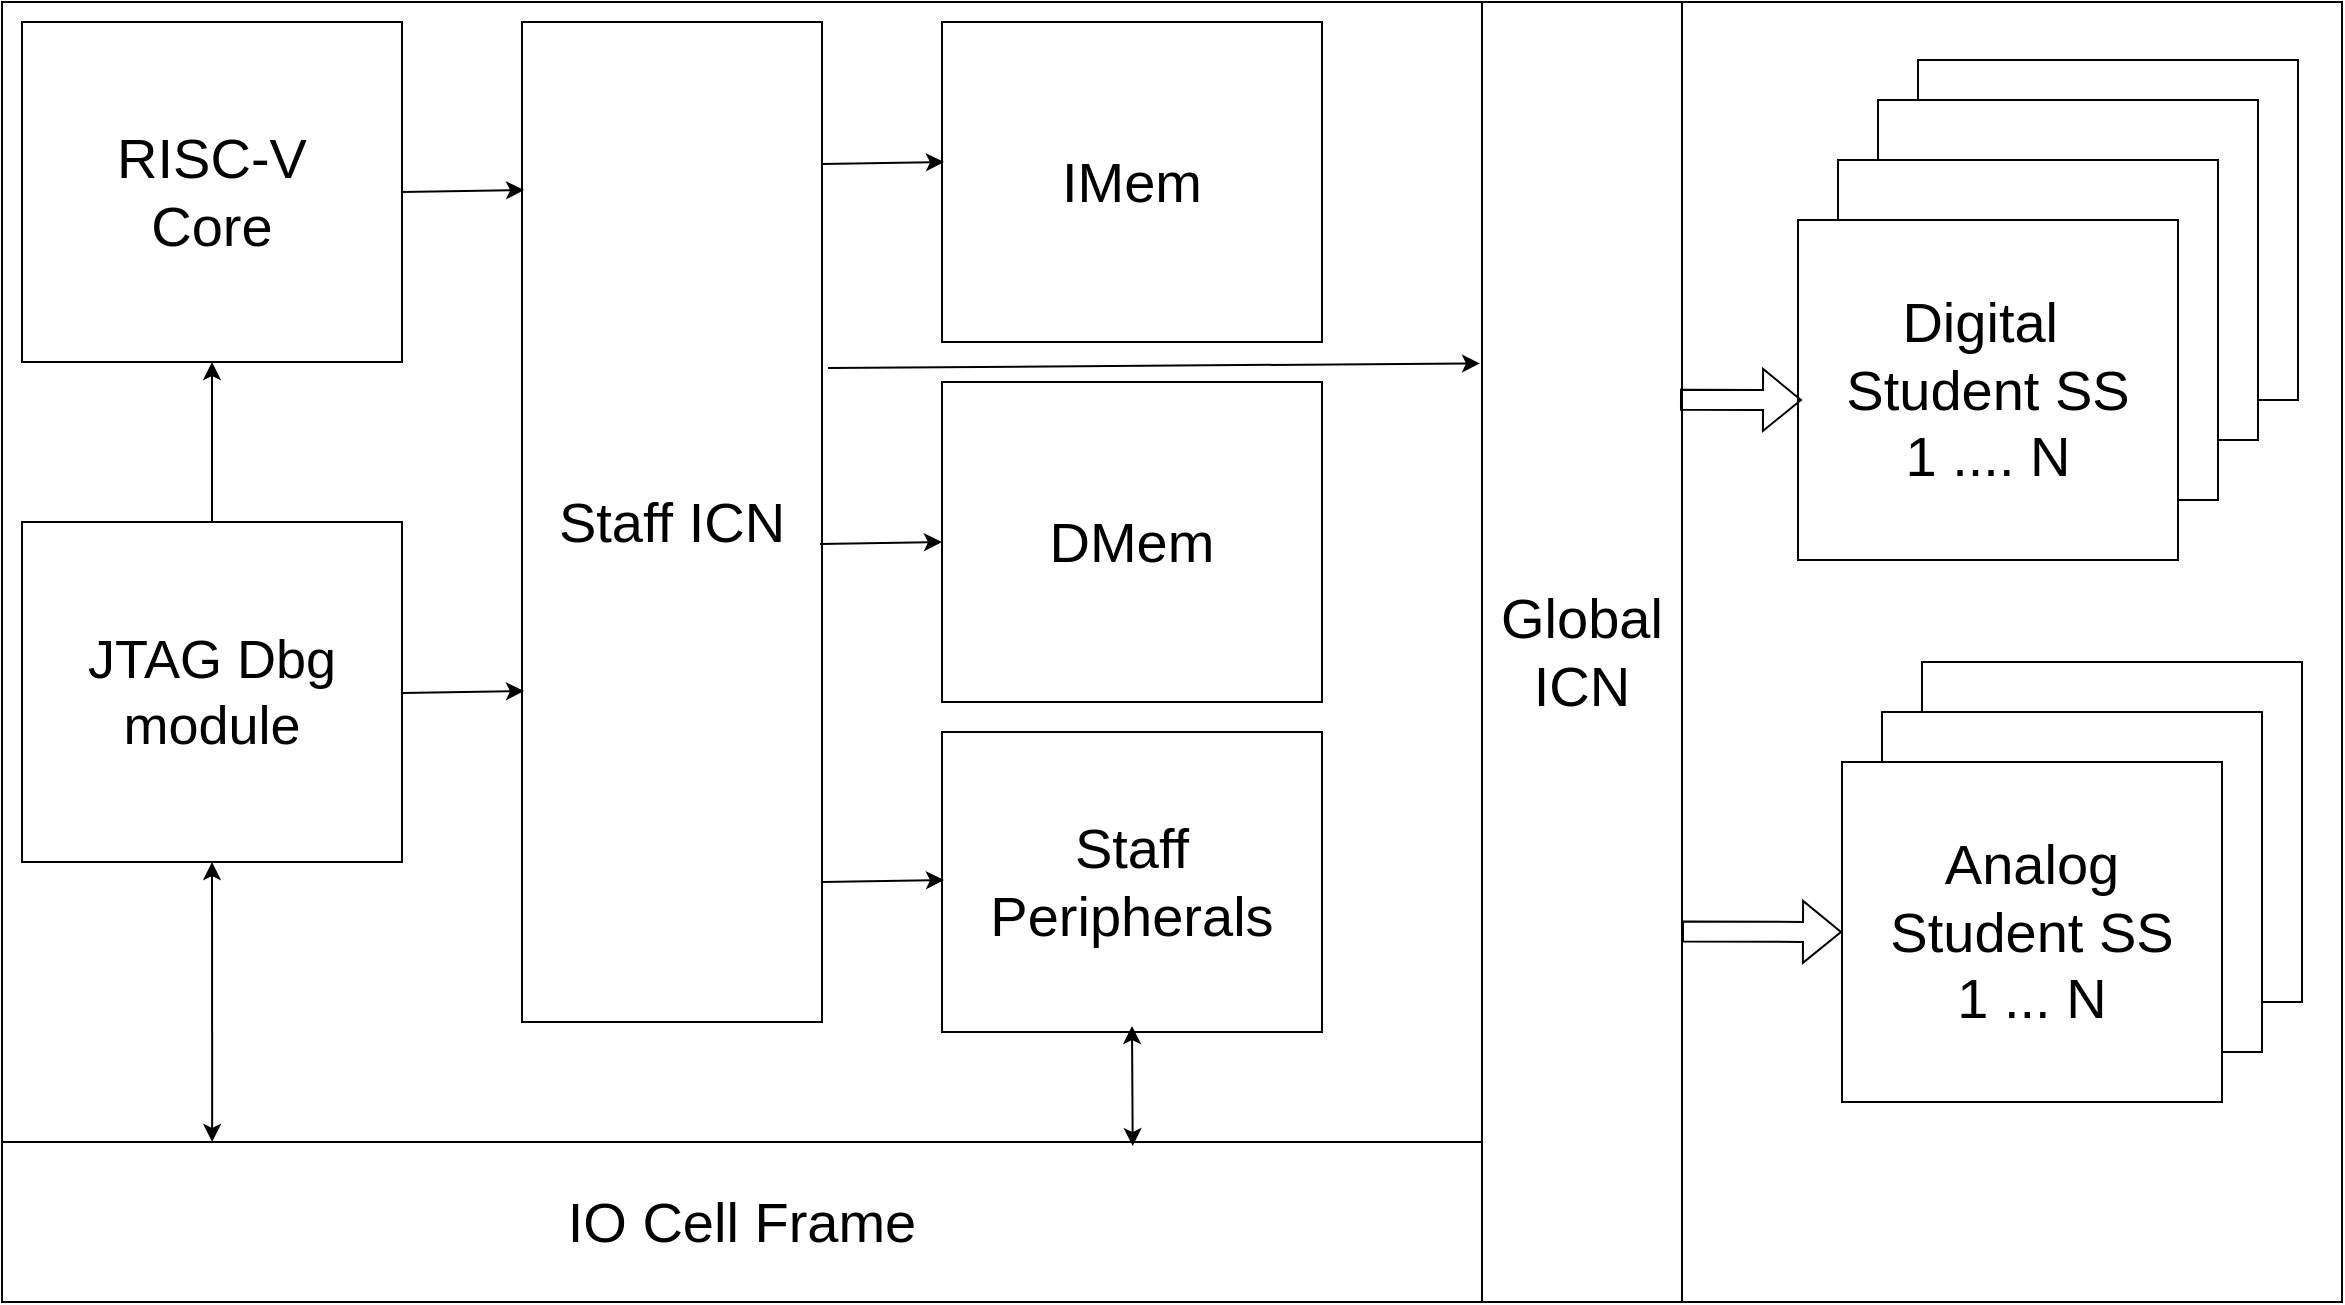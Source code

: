 <mxfile version="25.0.3">
  <diagram name="Page-1" id="IKbDWgi7gHxD6zWWYiBB">
    <mxGraphModel dx="2924" dy="1134" grid="1" gridSize="10" guides="1" tooltips="1" connect="1" arrows="1" fold="1" page="1" pageScale="1" pageWidth="850" pageHeight="1100" math="0" shadow="0">
      <root>
        <mxCell id="0" />
        <mxCell id="1" parent="0" />
        <mxCell id="ryxurl4GM8uFts9W3DeK-1" value="" style="rounded=0;whiteSpace=wrap;html=1;" vertex="1" parent="1">
          <mxGeometry x="50" y="110" width="770" height="650" as="geometry" />
        </mxCell>
        <mxCell id="ryxurl4GM8uFts9W3DeK-4" value="" style="rounded=0;whiteSpace=wrap;html=1;" vertex="1" parent="1">
          <mxGeometry x="608" y="139" width="190" height="170" as="geometry" />
        </mxCell>
        <mxCell id="ryxurl4GM8uFts9W3DeK-5" value="" style="rounded=0;whiteSpace=wrap;html=1;" vertex="1" parent="1">
          <mxGeometry x="588" y="159" width="190" height="170" as="geometry" />
        </mxCell>
        <mxCell id="ryxurl4GM8uFts9W3DeK-6" value="" style="rounded=0;whiteSpace=wrap;html=1;" vertex="1" parent="1">
          <mxGeometry x="568" y="189" width="190" height="170" as="geometry" />
        </mxCell>
        <mxCell id="ryxurl4GM8uFts9W3DeK-7" value="&lt;div&gt;&lt;font style=&quot;font-size: 28px;&quot;&gt;Digital&amp;nbsp;&lt;/font&gt;&lt;/div&gt;&lt;div&gt;&lt;font style=&quot;font-size: 28px;&quot;&gt;Student SS&lt;/font&gt;&lt;/div&gt;&lt;div&gt;&lt;font style=&quot;font-size: 28px;&quot;&gt;1 .... N&lt;br&gt;&lt;/font&gt;&lt;/div&gt;" style="rounded=0;whiteSpace=wrap;html=1;" vertex="1" parent="1">
          <mxGeometry x="548" y="219" width="190" height="170" as="geometry" />
        </mxCell>
        <mxCell id="ryxurl4GM8uFts9W3DeK-8" value="" style="rounded=0;whiteSpace=wrap;html=1;" vertex="1" parent="1">
          <mxGeometry x="-350" y="110" width="840" height="650" as="geometry" />
        </mxCell>
        <mxCell id="ryxurl4GM8uFts9W3DeK-9" value="" style="rounded=0;whiteSpace=wrap;html=1;" vertex="1" parent="1">
          <mxGeometry x="610" y="440" width="190" height="170" as="geometry" />
        </mxCell>
        <mxCell id="ryxurl4GM8uFts9W3DeK-10" value="" style="rounded=0;whiteSpace=wrap;html=1;" vertex="1" parent="1">
          <mxGeometry x="590" y="465" width="190" height="170" as="geometry" />
        </mxCell>
        <mxCell id="ryxurl4GM8uFts9W3DeK-11" value="&lt;div&gt;&lt;font style=&quot;font-size: 28px;&quot;&gt;Analog Student SS&lt;/font&gt;&lt;/div&gt;&lt;div&gt;&lt;font style=&quot;font-size: 28px;&quot;&gt;1 ... N&lt;br&gt;&lt;/font&gt;&lt;/div&gt;" style="rounded=0;whiteSpace=wrap;html=1;" vertex="1" parent="1">
          <mxGeometry x="570" y="490" width="190" height="170" as="geometry" />
        </mxCell>
        <mxCell id="ryxurl4GM8uFts9W3DeK-12" value="&lt;div&gt;&lt;font style=&quot;font-size: 28px;&quot;&gt;Global&lt;br&gt;&lt;/font&gt;&lt;/div&gt;&lt;div&gt;&lt;font style=&quot;font-size: 28px;&quot;&gt;ICN&lt;/font&gt;&lt;/div&gt;" style="rounded=0;whiteSpace=wrap;html=1;" vertex="1" parent="1">
          <mxGeometry x="390" y="110" width="100" height="650" as="geometry" />
        </mxCell>
        <mxCell id="ryxurl4GM8uFts9W3DeK-13" value="&lt;font style=&quot;font-size: 28px;&quot;&gt;IO Cell Frame&lt;/font&gt;" style="rounded=0;whiteSpace=wrap;html=1;" vertex="1" parent="1">
          <mxGeometry x="-350" y="680" width="740" height="80" as="geometry" />
        </mxCell>
        <mxCell id="ryxurl4GM8uFts9W3DeK-15" value="&lt;div&gt;&lt;font style=&quot;font-size: 28px;&quot;&gt;RISC-V&lt;/font&gt;&lt;/div&gt;&lt;div&gt;&lt;font style=&quot;font-size: 28px;&quot;&gt;Core&lt;br&gt;&lt;/font&gt;&lt;/div&gt;" style="rounded=0;whiteSpace=wrap;html=1;" vertex="1" parent="1">
          <mxGeometry x="-340" y="120" width="190" height="170" as="geometry" />
        </mxCell>
        <mxCell id="ryxurl4GM8uFts9W3DeK-16" value="&lt;font style=&quot;font-size: 27px;&quot;&gt;JTAG Dbg module&lt;/font&gt;" style="rounded=0;whiteSpace=wrap;html=1;" vertex="1" parent="1">
          <mxGeometry x="-340" y="370" width="190" height="170" as="geometry" />
        </mxCell>
        <mxCell id="ryxurl4GM8uFts9W3DeK-17" value="&lt;font style=&quot;font-size: 28px;&quot;&gt;Staff ICN&lt;/font&gt;" style="rounded=0;whiteSpace=wrap;html=1;" vertex="1" parent="1">
          <mxGeometry x="-90" y="120" width="150" height="500" as="geometry" />
        </mxCell>
        <mxCell id="ryxurl4GM8uFts9W3DeK-18" value="&lt;font style=&quot;font-size: 28px;&quot;&gt;IMem&lt;/font&gt;" style="rounded=0;whiteSpace=wrap;html=1;" vertex="1" parent="1">
          <mxGeometry x="120" y="120" width="190" height="160" as="geometry" />
        </mxCell>
        <mxCell id="ryxurl4GM8uFts9W3DeK-19" value="&lt;font style=&quot;font-size: 28px;&quot;&gt;DMem&lt;/font&gt;" style="rounded=0;whiteSpace=wrap;html=1;" vertex="1" parent="1">
          <mxGeometry x="120" y="300" width="190" height="160" as="geometry" />
        </mxCell>
        <mxCell id="ryxurl4GM8uFts9W3DeK-20" value="&lt;font style=&quot;font-size: 28px;&quot;&gt;Staff Peripherals&lt;/font&gt;" style="rounded=0;whiteSpace=wrap;html=1;" vertex="1" parent="1">
          <mxGeometry x="120" y="475" width="190" height="150" as="geometry" />
        </mxCell>
        <mxCell id="ryxurl4GM8uFts9W3DeK-22" value="" style="endArrow=classic;html=1;rounded=0;exitX=0.5;exitY=0;exitDx=0;exitDy=0;" edge="1" parent="1" source="ryxurl4GM8uFts9W3DeK-16" target="ryxurl4GM8uFts9W3DeK-15">
          <mxGeometry width="50" height="50" relative="1" as="geometry">
            <mxPoint x="-260" y="405" as="sourcePoint" />
            <mxPoint x="-260" y="300" as="targetPoint" />
          </mxGeometry>
        </mxCell>
        <mxCell id="ryxurl4GM8uFts9W3DeK-25" value="" style="endArrow=classic;html=1;rounded=0;exitX=1;exitY=0.5;exitDx=0;exitDy=0;entryX=0.007;entryY=0.168;entryDx=0;entryDy=0;entryPerimeter=0;" edge="1" parent="1" source="ryxurl4GM8uFts9W3DeK-15" target="ryxurl4GM8uFts9W3DeK-17">
          <mxGeometry width="50" height="50" relative="1" as="geometry">
            <mxPoint x="400" y="580" as="sourcePoint" />
            <mxPoint x="-30" y="20" as="targetPoint" />
          </mxGeometry>
        </mxCell>
        <mxCell id="ryxurl4GM8uFts9W3DeK-26" value="" style="endArrow=classic;html=1;rounded=0;exitX=1;exitY=0.5;exitDx=0;exitDy=0;entryX=0.007;entryY=0.168;entryDx=0;entryDy=0;entryPerimeter=0;" edge="1" parent="1">
          <mxGeometry width="50" height="50" relative="1" as="geometry">
            <mxPoint x="-150" y="455.5" as="sourcePoint" />
            <mxPoint x="-89" y="454.5" as="targetPoint" />
          </mxGeometry>
        </mxCell>
        <mxCell id="ryxurl4GM8uFts9W3DeK-27" value="" style="endArrow=classic;html=1;rounded=0;exitX=1;exitY=0.5;exitDx=0;exitDy=0;entryX=0.007;entryY=0.168;entryDx=0;entryDy=0;entryPerimeter=0;" edge="1" parent="1">
          <mxGeometry width="50" height="50" relative="1" as="geometry">
            <mxPoint x="60" y="191" as="sourcePoint" />
            <mxPoint x="121" y="190" as="targetPoint" />
          </mxGeometry>
        </mxCell>
        <mxCell id="ryxurl4GM8uFts9W3DeK-28" value="" style="endArrow=classic;html=1;rounded=0;exitX=1;exitY=0.5;exitDx=0;exitDy=0;entryX=0.007;entryY=0.168;entryDx=0;entryDy=0;entryPerimeter=0;" edge="1" parent="1">
          <mxGeometry width="50" height="50" relative="1" as="geometry">
            <mxPoint x="59" y="381" as="sourcePoint" />
            <mxPoint x="120" y="380" as="targetPoint" />
          </mxGeometry>
        </mxCell>
        <mxCell id="ryxurl4GM8uFts9W3DeK-29" value="" style="endArrow=classic;html=1;rounded=0;exitX=1;exitY=0.5;exitDx=0;exitDy=0;entryX=0.007;entryY=0.168;entryDx=0;entryDy=0;entryPerimeter=0;" edge="1" parent="1">
          <mxGeometry width="50" height="50" relative="1" as="geometry">
            <mxPoint x="60" y="550" as="sourcePoint" />
            <mxPoint x="121" y="549" as="targetPoint" />
          </mxGeometry>
        </mxCell>
        <mxCell id="ryxurl4GM8uFts9W3DeK-32" value="" style="endArrow=classic;html=1;rounded=0;exitX=1.02;exitY=0.346;exitDx=0;exitDy=0;entryX=-0.01;entryY=0.278;entryDx=0;entryDy=0;entryPerimeter=0;exitPerimeter=0;" edge="1" parent="1" source="ryxurl4GM8uFts9W3DeK-17" target="ryxurl4GM8uFts9W3DeK-12">
          <mxGeometry width="50" height="50" relative="1" as="geometry">
            <mxPoint x="-110" y="495.5" as="sourcePoint" />
            <mxPoint x="-49" y="494.5" as="targetPoint" />
          </mxGeometry>
        </mxCell>
        <mxCell id="ryxurl4GM8uFts9W3DeK-33" value="" style="shape=flexArrow;endArrow=classic;html=1;rounded=0;entryX=0;entryY=0.5;entryDx=0;entryDy=0;exitX=1;exitY=0.715;exitDx=0;exitDy=0;exitPerimeter=0;" edge="1" parent="1" source="ryxurl4GM8uFts9W3DeK-12" target="ryxurl4GM8uFts9W3DeK-11">
          <mxGeometry width="50" height="50" relative="1" as="geometry">
            <mxPoint x="400" y="580" as="sourcePoint" />
            <mxPoint x="450" y="530" as="targetPoint" />
          </mxGeometry>
        </mxCell>
        <mxCell id="ryxurl4GM8uFts9W3DeK-34" value="" style="shape=flexArrow;endArrow=classic;html=1;rounded=0;entryX=0;entryY=0.5;entryDx=0;entryDy=0;exitX=0.97;exitY=0.306;exitDx=0;exitDy=0;exitPerimeter=0;" edge="1" parent="1">
          <mxGeometry width="50" height="50" relative="1" as="geometry">
            <mxPoint x="489" y="308.9" as="sourcePoint" />
            <mxPoint x="550" y="309" as="targetPoint" />
          </mxGeometry>
        </mxCell>
        <mxCell id="ryxurl4GM8uFts9W3DeK-35" value="" style="endArrow=classic;startArrow=classic;html=1;rounded=0;entryX=0.5;entryY=1;entryDx=0;entryDy=0;exitX=0.142;exitY=0;exitDx=0;exitDy=0;exitPerimeter=0;" edge="1" parent="1" source="ryxurl4GM8uFts9W3DeK-13" target="ryxurl4GM8uFts9W3DeK-16">
          <mxGeometry width="50" height="50" relative="1" as="geometry">
            <mxPoint x="400" y="580" as="sourcePoint" />
            <mxPoint x="450" y="530" as="targetPoint" />
          </mxGeometry>
        </mxCell>
        <mxCell id="ryxurl4GM8uFts9W3DeK-36" value="" style="endArrow=classic;startArrow=classic;html=1;rounded=0;entryX=0.5;entryY=1;entryDx=0;entryDy=0;exitX=0.764;exitY=0.063;exitDx=0;exitDy=0;exitPerimeter=0;" edge="1" parent="1">
          <mxGeometry width="50" height="50" relative="1" as="geometry">
            <mxPoint x="215.36" y="682.04" as="sourcePoint" />
            <mxPoint x="215" y="622" as="targetPoint" />
          </mxGeometry>
        </mxCell>
      </root>
    </mxGraphModel>
  </diagram>
</mxfile>
